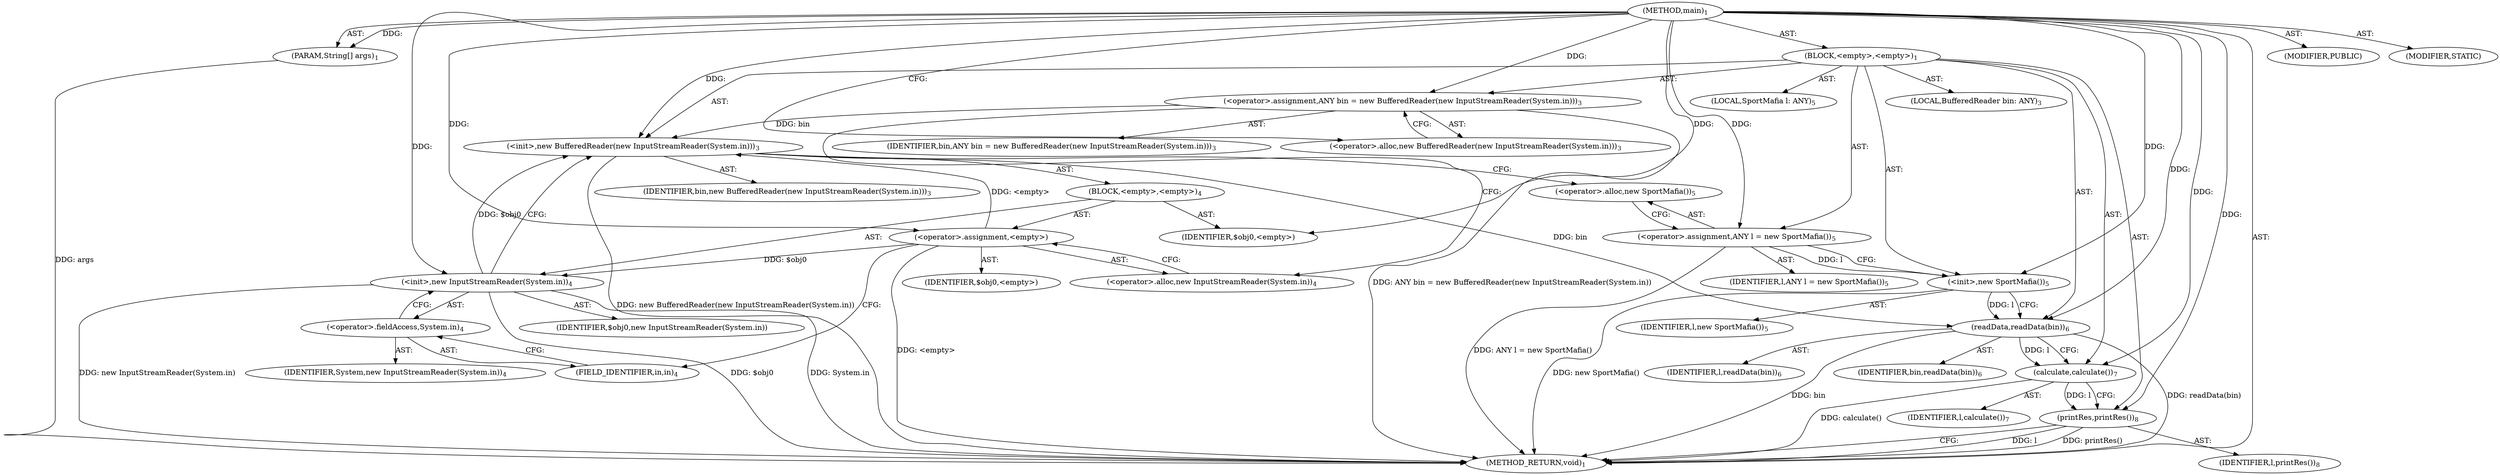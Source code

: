 digraph "main" {  
"21" [label = <(METHOD,main)<SUB>1</SUB>> ]
"22" [label = <(PARAM,String[] args)<SUB>1</SUB>> ]
"23" [label = <(BLOCK,&lt;empty&gt;,&lt;empty&gt;)<SUB>1</SUB>> ]
"4" [label = <(LOCAL,BufferedReader bin: ANY)<SUB>3</SUB>> ]
"24" [label = <(&lt;operator&gt;.assignment,ANY bin = new BufferedReader(new InputStreamReader(System.in)))<SUB>3</SUB>> ]
"25" [label = <(IDENTIFIER,bin,ANY bin = new BufferedReader(new InputStreamReader(System.in)))<SUB>3</SUB>> ]
"26" [label = <(&lt;operator&gt;.alloc,new BufferedReader(new InputStreamReader(System.in)))<SUB>3</SUB>> ]
"27" [label = <(&lt;init&gt;,new BufferedReader(new InputStreamReader(System.in)))<SUB>3</SUB>> ]
"3" [label = <(IDENTIFIER,bin,new BufferedReader(new InputStreamReader(System.in)))<SUB>3</SUB>> ]
"28" [label = <(BLOCK,&lt;empty&gt;,&lt;empty&gt;)<SUB>4</SUB>> ]
"29" [label = <(&lt;operator&gt;.assignment,&lt;empty&gt;)> ]
"30" [label = <(IDENTIFIER,$obj0,&lt;empty&gt;)> ]
"31" [label = <(&lt;operator&gt;.alloc,new InputStreamReader(System.in))<SUB>4</SUB>> ]
"32" [label = <(&lt;init&gt;,new InputStreamReader(System.in))<SUB>4</SUB>> ]
"33" [label = <(IDENTIFIER,$obj0,new InputStreamReader(System.in))> ]
"34" [label = <(&lt;operator&gt;.fieldAccess,System.in)<SUB>4</SUB>> ]
"35" [label = <(IDENTIFIER,System,new InputStreamReader(System.in))<SUB>4</SUB>> ]
"36" [label = <(FIELD_IDENTIFIER,in,in)<SUB>4</SUB>> ]
"37" [label = <(IDENTIFIER,$obj0,&lt;empty&gt;)> ]
"6" [label = <(LOCAL,SportMafia l: ANY)<SUB>5</SUB>> ]
"38" [label = <(&lt;operator&gt;.assignment,ANY l = new SportMafia())<SUB>5</SUB>> ]
"39" [label = <(IDENTIFIER,l,ANY l = new SportMafia())<SUB>5</SUB>> ]
"40" [label = <(&lt;operator&gt;.alloc,new SportMafia())<SUB>5</SUB>> ]
"41" [label = <(&lt;init&gt;,new SportMafia())<SUB>5</SUB>> ]
"5" [label = <(IDENTIFIER,l,new SportMafia())<SUB>5</SUB>> ]
"42" [label = <(readData,readData(bin))<SUB>6</SUB>> ]
"43" [label = <(IDENTIFIER,l,readData(bin))<SUB>6</SUB>> ]
"44" [label = <(IDENTIFIER,bin,readData(bin))<SUB>6</SUB>> ]
"45" [label = <(calculate,calculate())<SUB>7</SUB>> ]
"46" [label = <(IDENTIFIER,l,calculate())<SUB>7</SUB>> ]
"47" [label = <(printRes,printRes())<SUB>8</SUB>> ]
"48" [label = <(IDENTIFIER,l,printRes())<SUB>8</SUB>> ]
"49" [label = <(MODIFIER,PUBLIC)> ]
"50" [label = <(MODIFIER,STATIC)> ]
"51" [label = <(METHOD_RETURN,void)<SUB>1</SUB>> ]
  "21" -> "22"  [ label = "AST: "] 
  "21" -> "23"  [ label = "AST: "] 
  "21" -> "49"  [ label = "AST: "] 
  "21" -> "50"  [ label = "AST: "] 
  "21" -> "51"  [ label = "AST: "] 
  "23" -> "4"  [ label = "AST: "] 
  "23" -> "24"  [ label = "AST: "] 
  "23" -> "27"  [ label = "AST: "] 
  "23" -> "6"  [ label = "AST: "] 
  "23" -> "38"  [ label = "AST: "] 
  "23" -> "41"  [ label = "AST: "] 
  "23" -> "42"  [ label = "AST: "] 
  "23" -> "45"  [ label = "AST: "] 
  "23" -> "47"  [ label = "AST: "] 
  "24" -> "25"  [ label = "AST: "] 
  "24" -> "26"  [ label = "AST: "] 
  "27" -> "3"  [ label = "AST: "] 
  "27" -> "28"  [ label = "AST: "] 
  "28" -> "29"  [ label = "AST: "] 
  "28" -> "32"  [ label = "AST: "] 
  "28" -> "37"  [ label = "AST: "] 
  "29" -> "30"  [ label = "AST: "] 
  "29" -> "31"  [ label = "AST: "] 
  "32" -> "33"  [ label = "AST: "] 
  "32" -> "34"  [ label = "AST: "] 
  "34" -> "35"  [ label = "AST: "] 
  "34" -> "36"  [ label = "AST: "] 
  "38" -> "39"  [ label = "AST: "] 
  "38" -> "40"  [ label = "AST: "] 
  "41" -> "5"  [ label = "AST: "] 
  "42" -> "43"  [ label = "AST: "] 
  "42" -> "44"  [ label = "AST: "] 
  "45" -> "46"  [ label = "AST: "] 
  "47" -> "48"  [ label = "AST: "] 
  "24" -> "31"  [ label = "CFG: "] 
  "27" -> "40"  [ label = "CFG: "] 
  "38" -> "41"  [ label = "CFG: "] 
  "41" -> "42"  [ label = "CFG: "] 
  "42" -> "45"  [ label = "CFG: "] 
  "45" -> "47"  [ label = "CFG: "] 
  "47" -> "51"  [ label = "CFG: "] 
  "26" -> "24"  [ label = "CFG: "] 
  "40" -> "38"  [ label = "CFG: "] 
  "29" -> "36"  [ label = "CFG: "] 
  "32" -> "27"  [ label = "CFG: "] 
  "31" -> "29"  [ label = "CFG: "] 
  "34" -> "32"  [ label = "CFG: "] 
  "36" -> "34"  [ label = "CFG: "] 
  "21" -> "26"  [ label = "CFG: "] 
  "22" -> "51"  [ label = "DDG: args"] 
  "24" -> "51"  [ label = "DDG: ANY bin = new BufferedReader(new InputStreamReader(System.in))"] 
  "29" -> "51"  [ label = "DDG: &lt;empty&gt;"] 
  "32" -> "51"  [ label = "DDG: $obj0"] 
  "32" -> "51"  [ label = "DDG: System.in"] 
  "32" -> "51"  [ label = "DDG: new InputStreamReader(System.in)"] 
  "27" -> "51"  [ label = "DDG: new BufferedReader(new InputStreamReader(System.in))"] 
  "38" -> "51"  [ label = "DDG: ANY l = new SportMafia()"] 
  "41" -> "51"  [ label = "DDG: new SportMafia()"] 
  "42" -> "51"  [ label = "DDG: bin"] 
  "42" -> "51"  [ label = "DDG: readData(bin)"] 
  "45" -> "51"  [ label = "DDG: calculate()"] 
  "47" -> "51"  [ label = "DDG: l"] 
  "47" -> "51"  [ label = "DDG: printRes()"] 
  "21" -> "22"  [ label = "DDG: "] 
  "21" -> "24"  [ label = "DDG: "] 
  "21" -> "38"  [ label = "DDG: "] 
  "24" -> "27"  [ label = "DDG: bin"] 
  "21" -> "27"  [ label = "DDG: "] 
  "29" -> "27"  [ label = "DDG: &lt;empty&gt;"] 
  "32" -> "27"  [ label = "DDG: $obj0"] 
  "38" -> "41"  [ label = "DDG: l"] 
  "21" -> "41"  [ label = "DDG: "] 
  "41" -> "42"  [ label = "DDG: l"] 
  "21" -> "42"  [ label = "DDG: "] 
  "27" -> "42"  [ label = "DDG: bin"] 
  "42" -> "45"  [ label = "DDG: l"] 
  "21" -> "45"  [ label = "DDG: "] 
  "45" -> "47"  [ label = "DDG: l"] 
  "21" -> "47"  [ label = "DDG: "] 
  "21" -> "29"  [ label = "DDG: "] 
  "21" -> "37"  [ label = "DDG: "] 
  "29" -> "32"  [ label = "DDG: $obj0"] 
  "21" -> "32"  [ label = "DDG: "] 
}
